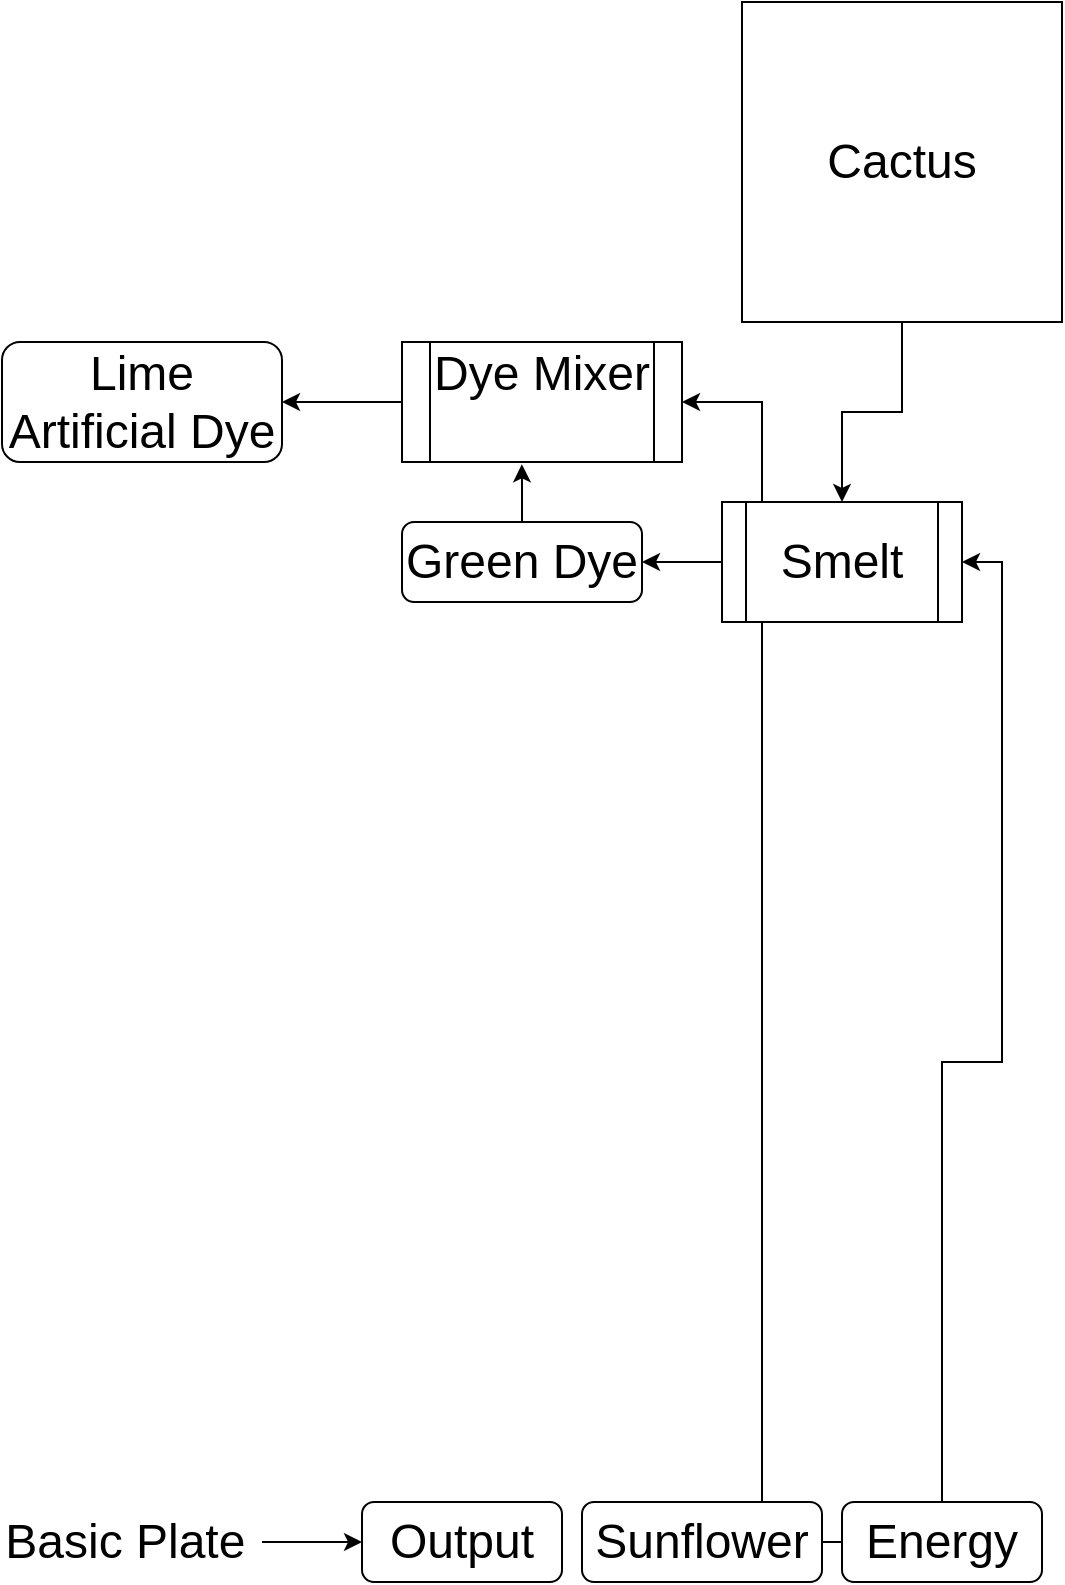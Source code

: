 <mxfile version="22.0.0" type="github">
  <diagram name="Page-1" id="ad2ugWRQlucctlsAGpi_">
    <mxGraphModel dx="308" dy="567" grid="1" gridSize="10" guides="1" tooltips="1" connect="1" arrows="1" fold="1" page="1" pageScale="1" pageWidth="840" pageHeight="800" math="0" shadow="0">
      <root>
        <mxCell id="0" />
        <mxCell id="1" parent="0" />
        <mxCell id="_jDwr9AOZ_unEEgHD4BI-30" style="edgeStyle=orthogonalEdgeStyle;rounded=0;orthogonalLoop=1;jettySize=auto;html=1;entryX=1;entryY=0.5;entryDx=0;entryDy=0;" edge="1" parent="1" source="_jDwr9AOZ_unEEgHD4BI-2" target="_jDwr9AOZ_unEEgHD4BI-24">
          <mxGeometry relative="1" as="geometry" />
        </mxCell>
        <mxCell id="_jDwr9AOZ_unEEgHD4BI-37" style="edgeStyle=orthogonalEdgeStyle;rounded=0;orthogonalLoop=1;jettySize=auto;html=1;entryX=1;entryY=0.5;entryDx=0;entryDy=0;" edge="1" parent="1" source="_jDwr9AOZ_unEEgHD4BI-2" target="_jDwr9AOZ_unEEgHD4BI-31">
          <mxGeometry relative="1" as="geometry" />
        </mxCell>
        <mxCell id="_jDwr9AOZ_unEEgHD4BI-2" value="&lt;font style=&quot;font-size: 24px;&quot;&gt;Energy&lt;/font&gt;" style="rounded=1;whiteSpace=wrap;html=1;strokeWidth=1;" vertex="1" parent="1">
          <mxGeometry x="730" y="750" width="100" height="40" as="geometry" />
        </mxCell>
        <mxCell id="_jDwr9AOZ_unEEgHD4BI-3" value="&lt;font style=&quot;font-size: 24px;&quot;&gt;Sunflower&lt;br&gt;&lt;/font&gt;" style="rounded=1;whiteSpace=wrap;html=1;strokeWidth=1;" vertex="1" parent="1">
          <mxGeometry x="600" y="750" width="120" height="40" as="geometry" />
        </mxCell>
        <mxCell id="_jDwr9AOZ_unEEgHD4BI-5" value="&lt;span style=&quot;font-size: 24px;&quot;&gt;Output&lt;/span&gt;" style="rounded=1;whiteSpace=wrap;html=1;strokeWidth=1;" vertex="1" parent="1">
          <mxGeometry x="490" y="750" width="100" height="40" as="geometry" />
        </mxCell>
        <mxCell id="_jDwr9AOZ_unEEgHD4BI-13" style="edgeStyle=orthogonalEdgeStyle;rounded=0;orthogonalLoop=1;jettySize=auto;html=1;entryX=0;entryY=0.5;entryDx=0;entryDy=0;" edge="1" parent="1" source="_jDwr9AOZ_unEEgHD4BI-6" target="_jDwr9AOZ_unEEgHD4BI-5">
          <mxGeometry relative="1" as="geometry" />
        </mxCell>
        <mxCell id="_jDwr9AOZ_unEEgHD4BI-6" value="&lt;font style=&quot;font-size: 24px;&quot;&gt;Basic Plate&amp;nbsp;&lt;/font&gt;" style="text;html=1;strokeColor=none;fillColor=none;align=center;verticalAlign=middle;whiteSpace=wrap;rounded=0;" vertex="1" parent="1">
          <mxGeometry x="310" y="752.5" width="130" height="35" as="geometry" />
        </mxCell>
        <mxCell id="_jDwr9AOZ_unEEgHD4BI-28" style="edgeStyle=orthogonalEdgeStyle;rounded=0;orthogonalLoop=1;jettySize=auto;html=1;" edge="1" parent="1" source="_jDwr9AOZ_unEEgHD4BI-24" target="_jDwr9AOZ_unEEgHD4BI-26">
          <mxGeometry relative="1" as="geometry" />
        </mxCell>
        <mxCell id="_jDwr9AOZ_unEEgHD4BI-24" value="&lt;font style=&quot;font-size: 24px;&quot;&gt;Smelt&lt;/font&gt;" style="shape=process;whiteSpace=wrap;html=1;backgroundOutline=1;" vertex="1" parent="1">
          <mxGeometry x="670" y="250" width="120" height="60" as="geometry" />
        </mxCell>
        <mxCell id="_jDwr9AOZ_unEEgHD4BI-35" style="edgeStyle=orthogonalEdgeStyle;rounded=0;orthogonalLoop=1;jettySize=auto;html=1;entryX=0.428;entryY=1.019;entryDx=0;entryDy=0;entryPerimeter=0;" edge="1" parent="1" source="_jDwr9AOZ_unEEgHD4BI-26" target="_jDwr9AOZ_unEEgHD4BI-31">
          <mxGeometry relative="1" as="geometry">
            <mxPoint x="490" y="200.0" as="targetPoint" />
          </mxGeometry>
        </mxCell>
        <mxCell id="_jDwr9AOZ_unEEgHD4BI-26" value="&lt;font style=&quot;font-size: 24px;&quot;&gt;Green Dye&lt;/font&gt;" style="rounded=1;whiteSpace=wrap;html=1;" vertex="1" parent="1">
          <mxGeometry x="510" y="260" width="120" height="40" as="geometry" />
        </mxCell>
        <mxCell id="_jDwr9AOZ_unEEgHD4BI-40" style="edgeStyle=orthogonalEdgeStyle;rounded=0;orthogonalLoop=1;jettySize=auto;html=1;" edge="1" parent="1" source="_jDwr9AOZ_unEEgHD4BI-31" target="_jDwr9AOZ_unEEgHD4BI-34">
          <mxGeometry relative="1" as="geometry" />
        </mxCell>
        <mxCell id="_jDwr9AOZ_unEEgHD4BI-31" value="&lt;span style=&quot;font-size: 24px;&quot;&gt;Dye Mixer&lt;br&gt;&lt;br&gt;&lt;/span&gt;" style="shape=process;whiteSpace=wrap;html=1;backgroundOutline=1;" vertex="1" parent="1">
          <mxGeometry x="510" y="170" width="140" height="60" as="geometry" />
        </mxCell>
        <mxCell id="_jDwr9AOZ_unEEgHD4BI-34" value="&lt;font style=&quot;font-size: 24px;&quot;&gt;Lime Artificial Dye&lt;/font&gt;" style="rounded=1;whiteSpace=wrap;html=1;" vertex="1" parent="1">
          <mxGeometry x="310" y="170" width="140" height="60" as="geometry" />
        </mxCell>
        <mxCell id="_jDwr9AOZ_unEEgHD4BI-42" style="edgeStyle=orthogonalEdgeStyle;rounded=0;orthogonalLoop=1;jettySize=auto;html=1;entryX=0.5;entryY=0;entryDx=0;entryDy=0;" edge="1" parent="1" source="_jDwr9AOZ_unEEgHD4BI-41" target="_jDwr9AOZ_unEEgHD4BI-24">
          <mxGeometry relative="1" as="geometry" />
        </mxCell>
        <mxCell id="_jDwr9AOZ_unEEgHD4BI-41" value="&lt;font style=&quot;font-size: 24px;&quot;&gt;Cactus&lt;/font&gt;" style="whiteSpace=wrap;html=1;aspect=fixed;" vertex="1" parent="1">
          <mxGeometry x="680" width="160" height="160" as="geometry" />
        </mxCell>
      </root>
    </mxGraphModel>
  </diagram>
</mxfile>
